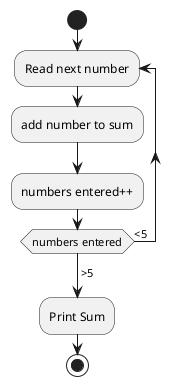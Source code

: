 @startuml

start
repeat :Read next number;
  :add number to sum;
  :numbers entered++;
repeat while (numbers entered) is (<5)
->>5;
-Print Sum

stop

@enduml